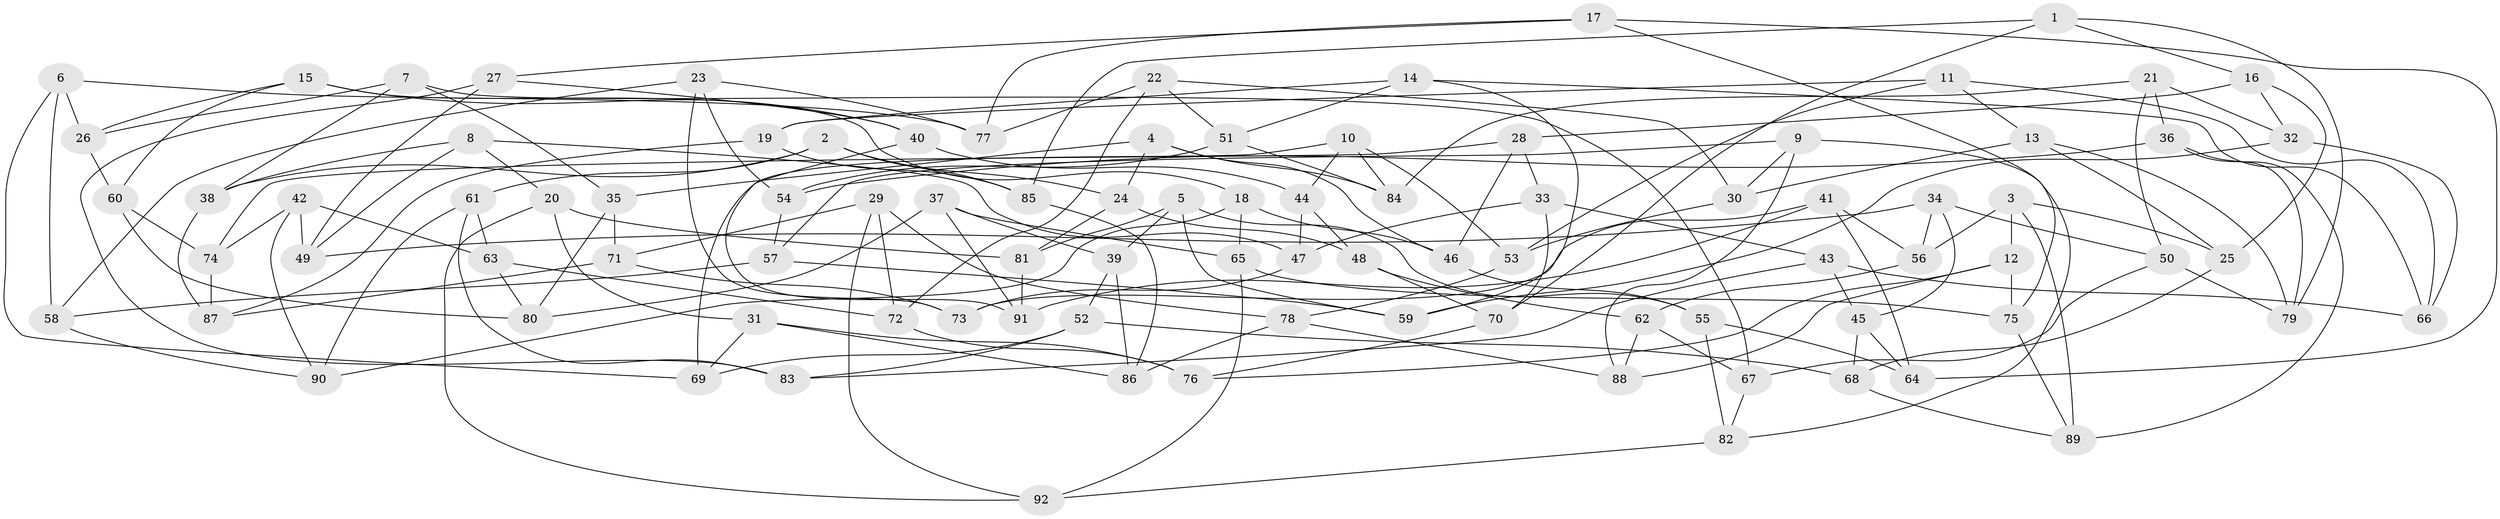 // coarse degree distribution, {6: 0.5535714285714286, 5: 0.08928571428571429, 4: 0.3392857142857143, 3: 0.017857142857142856}
// Generated by graph-tools (version 1.1) at 2025/42/03/06/25 10:42:20]
// undirected, 92 vertices, 184 edges
graph export_dot {
graph [start="1"]
  node [color=gray90,style=filled];
  1;
  2;
  3;
  4;
  5;
  6;
  7;
  8;
  9;
  10;
  11;
  12;
  13;
  14;
  15;
  16;
  17;
  18;
  19;
  20;
  21;
  22;
  23;
  24;
  25;
  26;
  27;
  28;
  29;
  30;
  31;
  32;
  33;
  34;
  35;
  36;
  37;
  38;
  39;
  40;
  41;
  42;
  43;
  44;
  45;
  46;
  47;
  48;
  49;
  50;
  51;
  52;
  53;
  54;
  55;
  56;
  57;
  58;
  59;
  60;
  61;
  62;
  63;
  64;
  65;
  66;
  67;
  68;
  69;
  70;
  71;
  72;
  73;
  74;
  75;
  76;
  77;
  78;
  79;
  80;
  81;
  82;
  83;
  84;
  85;
  86;
  87;
  88;
  89;
  90;
  91;
  92;
  1 -- 79;
  1 -- 70;
  1 -- 85;
  1 -- 16;
  2 -- 85;
  2 -- 24;
  2 -- 38;
  2 -- 61;
  3 -- 56;
  3 -- 25;
  3 -- 12;
  3 -- 89;
  4 -- 35;
  4 -- 46;
  4 -- 84;
  4 -- 24;
  5 -- 81;
  5 -- 39;
  5 -- 59;
  5 -- 55;
  6 -- 77;
  6 -- 69;
  6 -- 26;
  6 -- 58;
  7 -- 38;
  7 -- 26;
  7 -- 67;
  7 -- 35;
  8 -- 38;
  8 -- 20;
  8 -- 49;
  8 -- 47;
  9 -- 30;
  9 -- 57;
  9 -- 82;
  9 -- 88;
  10 -- 69;
  10 -- 84;
  10 -- 44;
  10 -- 53;
  11 -- 13;
  11 -- 66;
  11 -- 53;
  11 -- 19;
  12 -- 76;
  12 -- 88;
  12 -- 75;
  13 -- 30;
  13 -- 79;
  13 -- 25;
  14 -- 59;
  14 -- 66;
  14 -- 51;
  14 -- 19;
  15 -- 18;
  15 -- 60;
  15 -- 26;
  15 -- 40;
  16 -- 28;
  16 -- 25;
  16 -- 32;
  17 -- 27;
  17 -- 75;
  17 -- 77;
  17 -- 64;
  18 -- 90;
  18 -- 46;
  18 -- 65;
  19 -- 87;
  19 -- 85;
  20 -- 81;
  20 -- 92;
  20 -- 31;
  21 -- 36;
  21 -- 50;
  21 -- 84;
  21 -- 32;
  22 -- 77;
  22 -- 30;
  22 -- 72;
  22 -- 51;
  23 -- 73;
  23 -- 54;
  23 -- 77;
  23 -- 58;
  24 -- 81;
  24 -- 48;
  25 -- 68;
  26 -- 60;
  27 -- 83;
  27 -- 40;
  27 -- 49;
  28 -- 74;
  28 -- 33;
  28 -- 46;
  29 -- 71;
  29 -- 78;
  29 -- 72;
  29 -- 92;
  30 -- 53;
  31 -- 86;
  31 -- 69;
  31 -- 76;
  32 -- 66;
  32 -- 59;
  33 -- 47;
  33 -- 70;
  33 -- 43;
  34 -- 50;
  34 -- 49;
  34 -- 56;
  34 -- 45;
  35 -- 71;
  35 -- 80;
  36 -- 54;
  36 -- 89;
  36 -- 79;
  37 -- 65;
  37 -- 39;
  37 -- 91;
  37 -- 80;
  38 -- 87;
  39 -- 52;
  39 -- 86;
  40 -- 44;
  40 -- 91;
  41 -- 73;
  41 -- 64;
  41 -- 56;
  41 -- 91;
  42 -- 63;
  42 -- 49;
  42 -- 90;
  42 -- 74;
  43 -- 66;
  43 -- 83;
  43 -- 45;
  44 -- 48;
  44 -- 47;
  45 -- 68;
  45 -- 64;
  46 -- 55;
  47 -- 73;
  48 -- 70;
  48 -- 62;
  50 -- 67;
  50 -- 79;
  51 -- 84;
  51 -- 54;
  52 -- 83;
  52 -- 69;
  52 -- 68;
  53 -- 78;
  54 -- 57;
  55 -- 82;
  55 -- 64;
  56 -- 62;
  57 -- 58;
  57 -- 59;
  58 -- 90;
  60 -- 74;
  60 -- 80;
  61 -- 83;
  61 -- 90;
  61 -- 63;
  62 -- 67;
  62 -- 88;
  63 -- 72;
  63 -- 80;
  65 -- 92;
  65 -- 75;
  67 -- 82;
  68 -- 89;
  70 -- 76;
  71 -- 87;
  71 -- 73;
  72 -- 76;
  74 -- 87;
  75 -- 89;
  78 -- 88;
  78 -- 86;
  81 -- 91;
  82 -- 92;
  85 -- 86;
}
